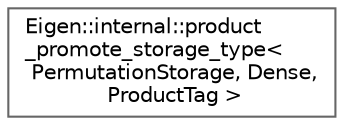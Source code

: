 digraph "类继承关系图"
{
 // LATEX_PDF_SIZE
  bgcolor="transparent";
  edge [fontname=Helvetica,fontsize=10,labelfontname=Helvetica,labelfontsize=10];
  node [fontname=Helvetica,fontsize=10,shape=box,height=0.2,width=0.4];
  rankdir="LR";
  Node0 [id="Node000000",label="Eigen::internal::product\l_promote_storage_type\<\l PermutationStorage, Dense,\l ProductTag \>",height=0.2,width=0.4,color="grey40", fillcolor="white", style="filled",URL="$struct_eigen_1_1internal_1_1product__promote__storage__type_3_01_permutation_storage_00_01_dense_00_01_product_tag_01_4.html",tooltip=" "];
}
